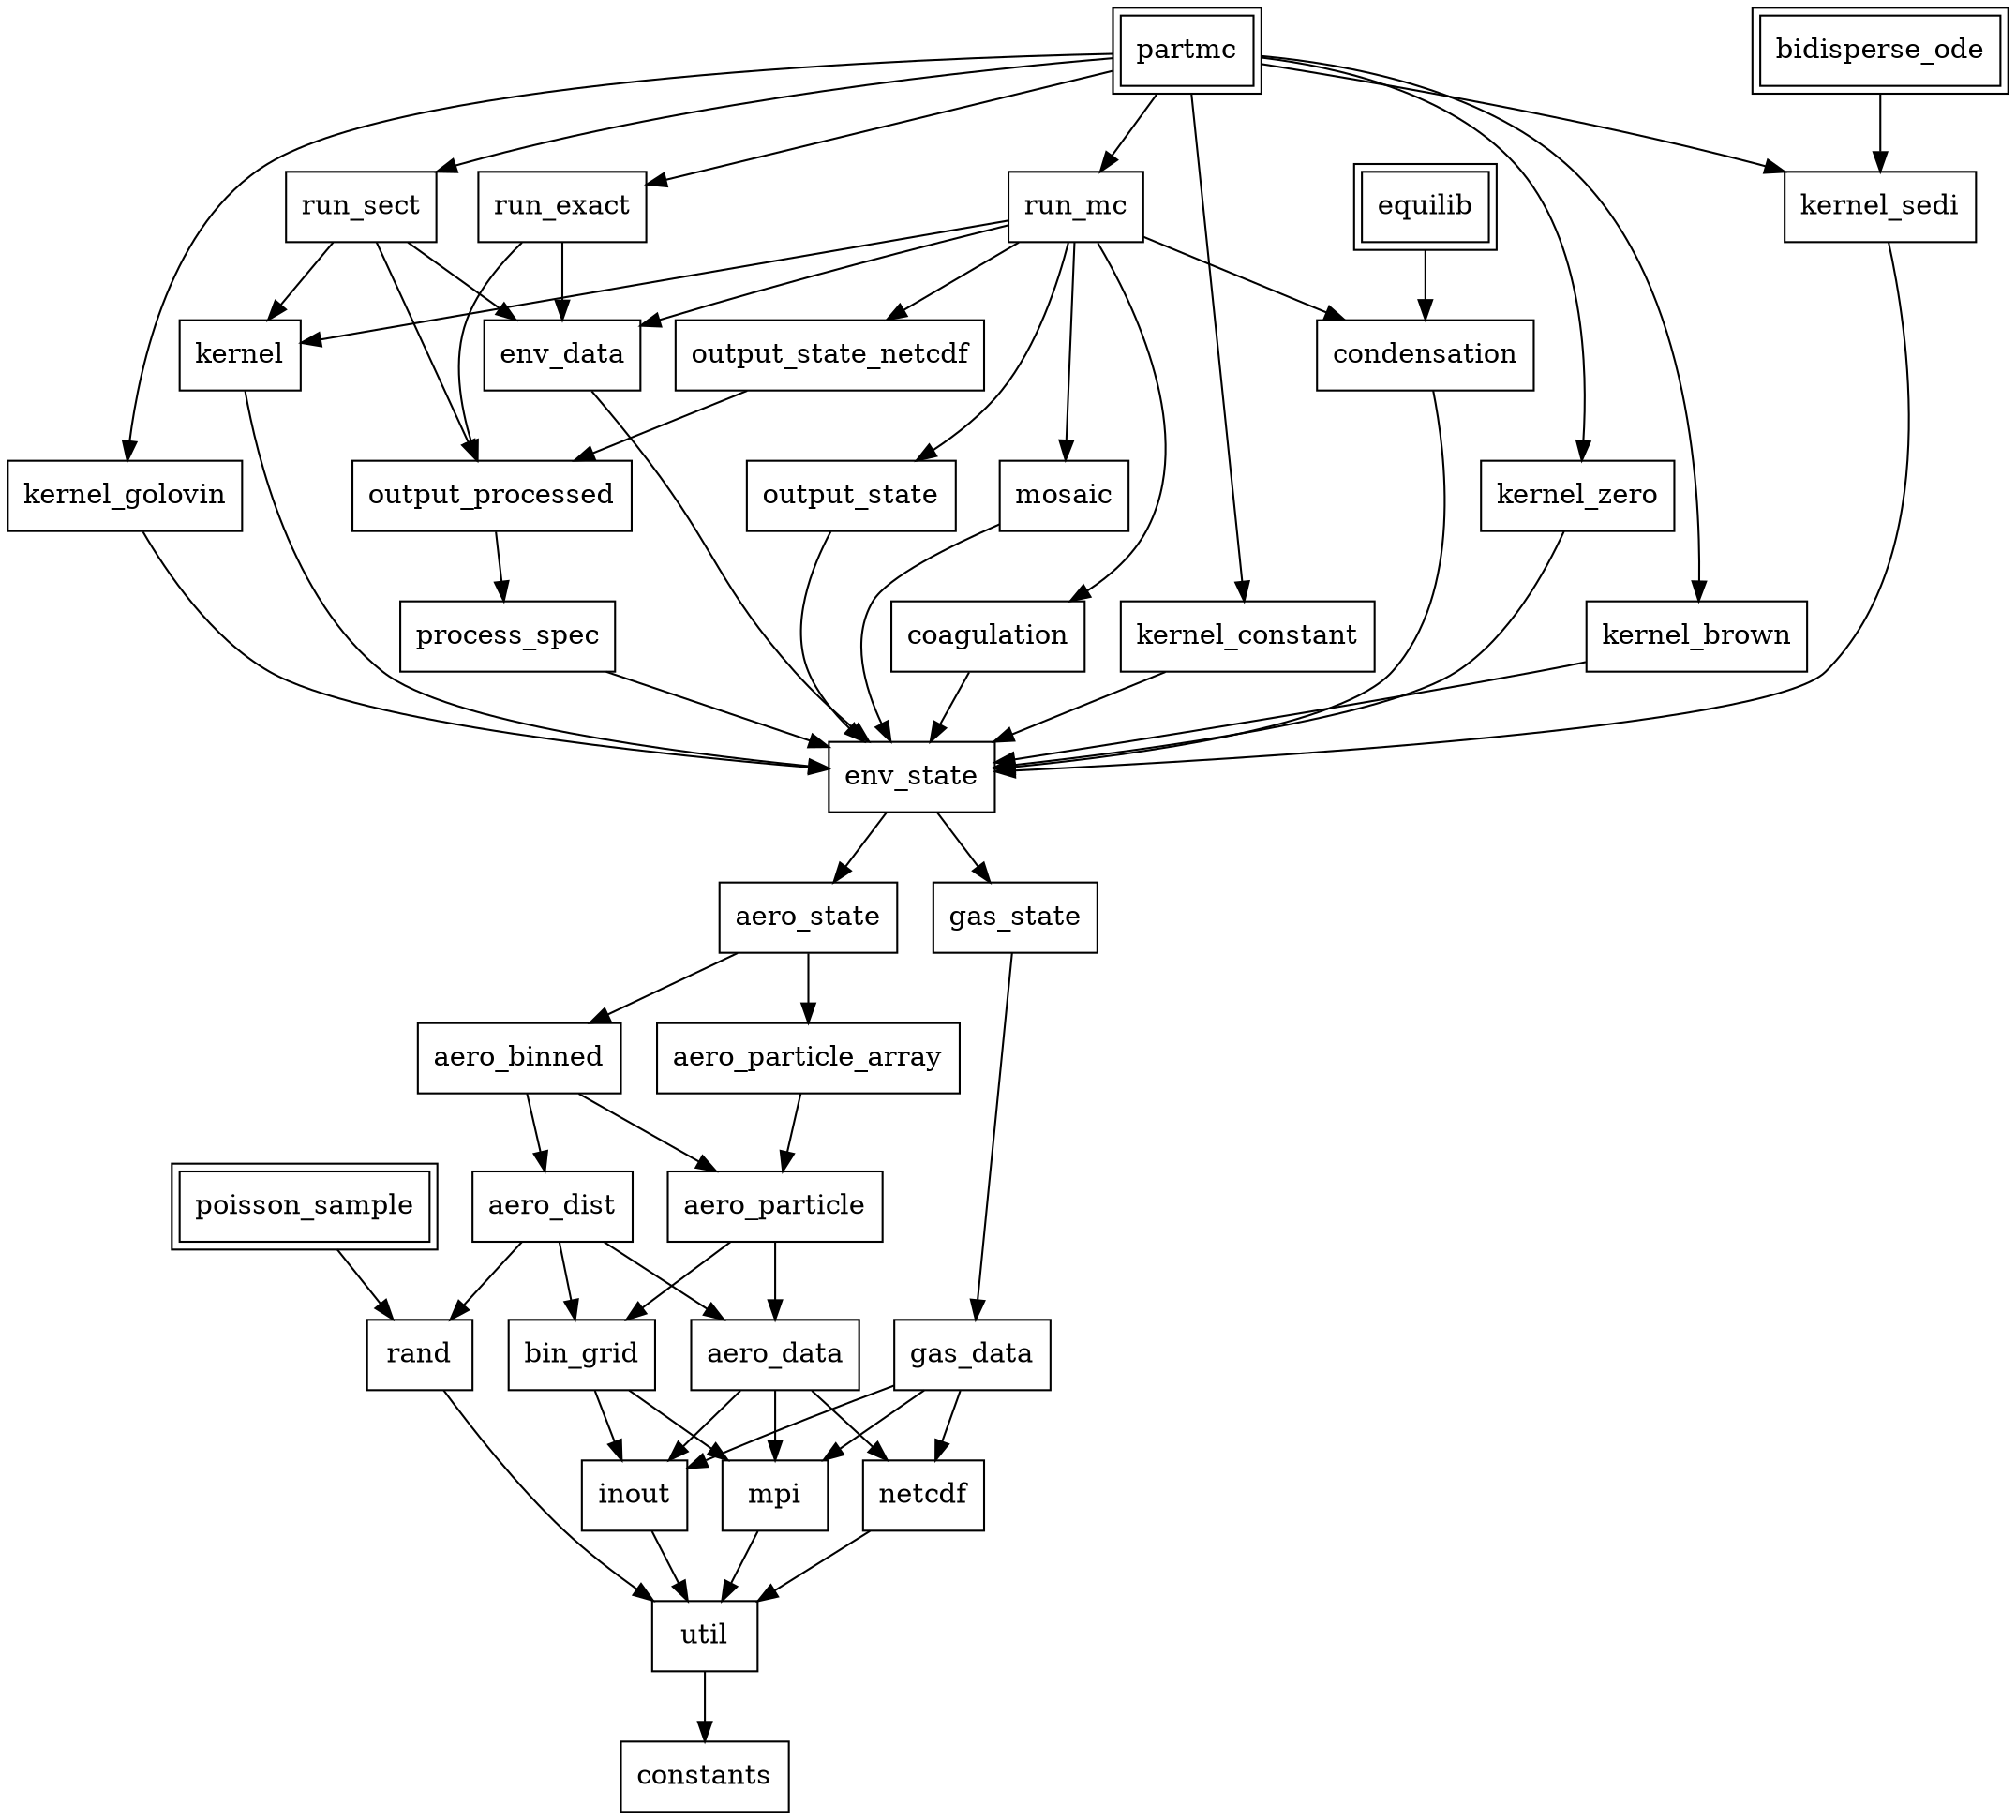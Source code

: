 digraph partmc_modules {
    rankdir = TB;
    node [shape = box, peripheries = 1, href = "\ref kernel.f90"] kernel
    node [shape = box, peripheries = 1, href = "\ref rand.f90"] rand
    node [shape = box, peripheries = 1, href = "\ref kernel_golovin.f90"] kernel_golovin
    node [shape = box, peripheries = 1, href = "\ref netcdf.f90"] netcdf
    node [shape = box, peripheries = 1, href = "\ref bin_grid.f90"] bin_grid
    node [shape = box, peripheries = 1, href = "\ref aero_dist.f90"] aero_dist
    node [shape = box, peripheries = 1, href = "\ref aero_binned.f90"] aero_binned
    node [shape = box, peripheries = 1, href = "\ref kernel_constant.f90"] kernel_constant
    node [shape = box, peripheries = 2, href = "\ref equilib.f90"] equilib
    node [shape = box, peripheries = 1, href = "\ref kernel_zero.f90"] kernel_zero
    node [shape = box, peripheries = 1, href = "\ref kernel_brown.f90"] kernel_brown
    node [shape = box, peripheries = 2, href = "\ref bidisperse_ode.f90"] bidisperse_ode
    node [shape = box, peripheries = 1, href = "\ref kernel_sedi.f90"] kernel_sedi
    node [shape = box, peripheries = 1, href = "\ref process_spec.f90"] process_spec
    node [shape = box, peripheries = 1, href = "\ref output_state_netcdf.f90"] output_state_netcdf
    node [shape = box, peripheries = 2, href = "\ref partmc.f90"] partmc
    node [shape = box, peripheries = 1, href = "\ref run_sect.f90"] run_sect
    node [shape = box, peripheries = 1, href = "\ref mosaic.f90"] mosaic
    node [shape = box, peripheries = 1, href = "\ref run_mc.f90"] run_mc
    node [shape = box, peripheries = 1, href = "\ref env_state.f90"] env_state
    node [shape = box, peripheries = 1, href = "\ref gas_state.f90"] gas_state
    node [shape = box, peripheries = 1, href = "\ref aero_state.f90"] aero_state
    node [shape = box, peripheries = 1, href = "\ref aero_particle.f90"] aero_particle
    node [shape = box, peripheries = 1, href = "\ref mpi.f90"] mpi
    node [shape = box, peripheries = 1, href = "\ref util.f90"] util
    node [shape = box, peripheries = 1, href = "\ref run_exact.f90"] run_exact
    node [shape = box, peripheries = 1, href = "\ref aero_data.f90"] aero_data
    node [shape = box, peripheries = 1, href = "\ref gas_data.f90"] gas_data
    node [shape = box, peripheries = 1, href = "\ref constants.f90"] constants
    node [shape = box, peripheries = 1, href = "\ref env_data.f90"] env_data
    node [shape = box, peripheries = 1, href = "\ref condensation.f90"] condensation
    node [shape = box, peripheries = 1, href = "\ref inout.f90"] inout
    node [shape = box, peripheries = 1, href = "\ref aero_particle_array.f90"] aero_particle_array
    node [shape = box, peripheries = 1, href = "\ref coagulation.f90"] coagulation
    node [shape = box, peripheries = 2, href = "\ref poisson_sample.f90"] poisson_sample
    node [shape = box, peripheries = 1, href = "\ref output_state.f90"] output_state
    node [shape = box, peripheries = 1, href = "\ref output_processed.f90"] output_processed
    kernel -> env_state
    rand -> util
    kernel_golovin -> env_state
    netcdf -> util
    bin_grid -> inout
    bin_grid -> mpi
    aero_dist -> rand
    aero_dist -> bin_grid
    aero_dist -> aero_data
    aero_binned -> aero_particle
    aero_binned -> aero_dist
    kernel_constant -> env_state
    equilib -> condensation
    kernel_zero -> env_state
    kernel_brown -> env_state
    bidisperse_ode -> kernel_sedi
    kernel_sedi -> env_state
    process_spec -> env_state
    output_state_netcdf -> output_processed
    partmc -> kernel_golovin
    partmc -> run_exact
    partmc -> kernel_zero
    partmc -> kernel_brown
    partmc -> kernel_sedi
    partmc -> kernel_constant
    partmc -> run_sect
    partmc -> run_mc
    run_sect -> kernel
    run_sect -> env_data
    run_sect -> output_processed
    mosaic -> env_state
    run_mc -> kernel
    run_mc -> env_data
    run_mc -> mosaic
    run_mc -> condensation
    run_mc -> output_state_netcdf
    run_mc -> coagulation
    run_mc -> output_state
    env_state -> gas_state
    env_state -> aero_state
    gas_state -> gas_data
    aero_state -> aero_particle_array
    aero_state -> aero_binned
    aero_particle -> bin_grid
    aero_particle -> aero_data
    mpi -> util
    util -> constants
    run_exact -> env_data
    run_exact -> output_processed
    aero_data -> netcdf
    aero_data -> inout
    aero_data -> mpi
    gas_data -> netcdf
    gas_data -> inout
    gas_data -> mpi
    env_data -> env_state
    condensation -> env_state
    inout -> util
    aero_particle_array -> aero_particle
    coagulation -> env_state
    poisson_sample -> rand
    output_state -> env_state
    output_processed -> process_spec
}
